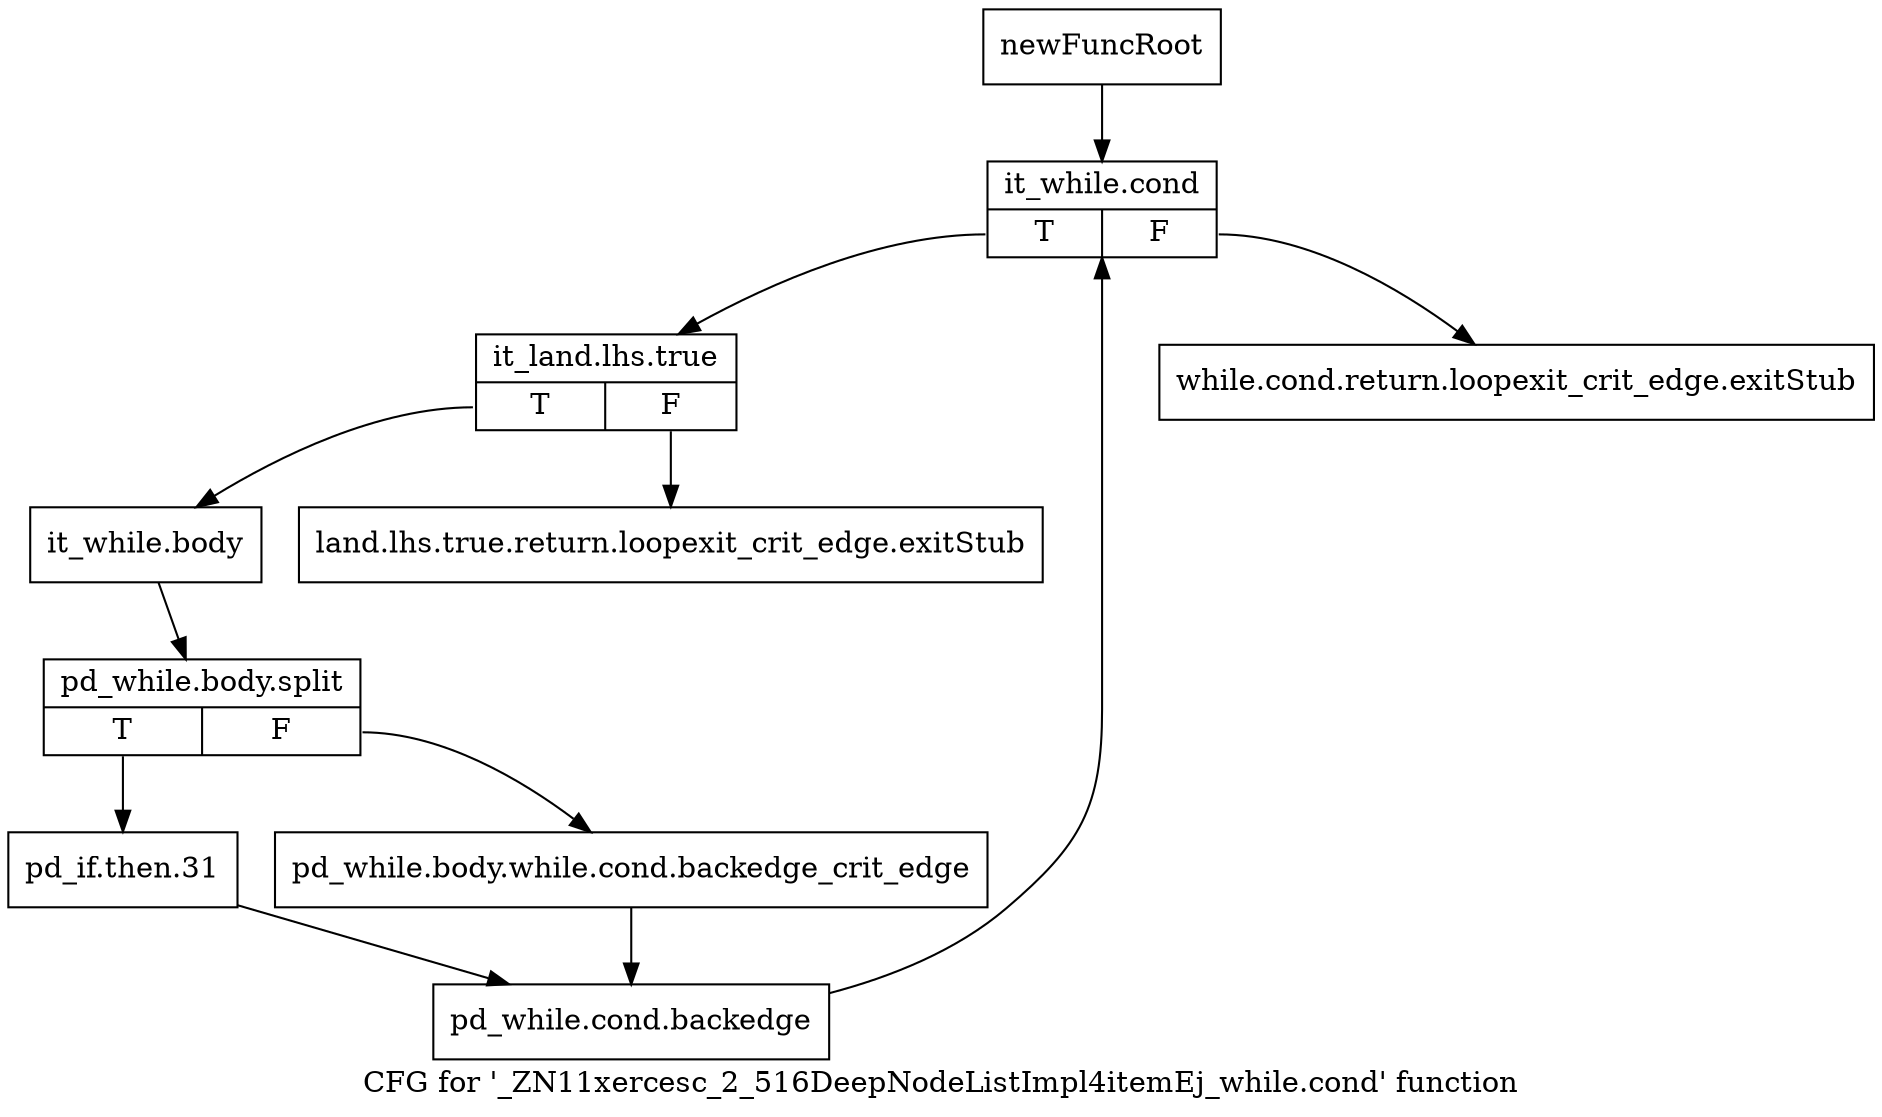 digraph "CFG for '_ZN11xercesc_2_516DeepNodeListImpl4itemEj_while.cond' function" {
	label="CFG for '_ZN11xercesc_2_516DeepNodeListImpl4itemEj_while.cond' function";

	Node0x98699c0 [shape=record,label="{newFuncRoot}"];
	Node0x98699c0 -> Node0x9869ab0;
	Node0x9869a10 [shape=record,label="{while.cond.return.loopexit_crit_edge.exitStub}"];
	Node0x9869a60 [shape=record,label="{land.lhs.true.return.loopexit_crit_edge.exitStub}"];
	Node0x9869ab0 [shape=record,label="{it_while.cond|{<s0>T|<s1>F}}"];
	Node0x9869ab0:s0 -> Node0x9869b00;
	Node0x9869ab0:s1 -> Node0x9869a10;
	Node0x9869b00 [shape=record,label="{it_land.lhs.true|{<s0>T|<s1>F}}"];
	Node0x9869b00:s0 -> Node0x9869b50;
	Node0x9869b00:s1 -> Node0x9869a60;
	Node0x9869b50 [shape=record,label="{it_while.body}"];
	Node0x9869b50 -> Node0xce23b00;
	Node0xce23b00 [shape=record,label="{pd_while.body.split|{<s0>T|<s1>F}}"];
	Node0xce23b00:s0 -> Node0x9869bf0;
	Node0xce23b00:s1 -> Node0x9869ba0;
	Node0x9869ba0 [shape=record,label="{pd_while.body.while.cond.backedge_crit_edge}"];
	Node0x9869ba0 -> Node0x9869c40;
	Node0x9869bf0 [shape=record,label="{pd_if.then.31}"];
	Node0x9869bf0 -> Node0x9869c40;
	Node0x9869c40 [shape=record,label="{pd_while.cond.backedge}"];
	Node0x9869c40 -> Node0x9869ab0;
}
